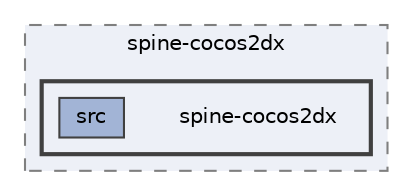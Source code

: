 digraph "external/spine-runtimes/spine-cocos2dx/spine-cocos2dx"
{
 // LATEX_PDF_SIZE
  bgcolor="transparent";
  edge [fontname=Helvetica,fontsize=10,labelfontname=Helvetica,labelfontsize=10];
  node [fontname=Helvetica,fontsize=10,shape=box,height=0.2,width=0.4];
  compound=true
  subgraph clusterdir_7a55ec0666b976e498a72dee645eb399 {
    graph [ bgcolor="#edf0f7", pencolor="grey50", label="spine-cocos2dx", fontname=Helvetica,fontsize=10 style="filled,dashed", URL="dir_7a55ec0666b976e498a72dee645eb399.html",tooltip=""]
  subgraph clusterdir_884e8c8a1e7740a1e5f472dd8ab7e19b {
    graph [ bgcolor="#edf0f7", pencolor="grey25", label="", fontname=Helvetica,fontsize=10 style="filled,bold", URL="dir_884e8c8a1e7740a1e5f472dd8ab7e19b.html",tooltip=""]
    dir_884e8c8a1e7740a1e5f472dd8ab7e19b [shape=plaintext, label="spine-cocos2dx"];
  dir_51fa82cdce0f0b6c4842916f53df2024 [label="src", fillcolor="#a2b4d6", color="grey25", style="filled", URL="dir_51fa82cdce0f0b6c4842916f53df2024.html",tooltip=""];
  }
  }
}
